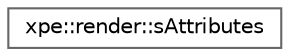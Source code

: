 digraph "Graphical Class Hierarchy"
{
 // LATEX_PDF_SIZE
  bgcolor="transparent";
  edge [fontname=Helvetica,fontsize=10,labelfontname=Helvetica,labelfontsize=10];
  node [fontname=Helvetica,fontsize=10,shape=box,height=0.2,width=0.4];
  rankdir="LR";
  Node0 [id="Node000000",label="xpe::render::sAttributes",height=0.2,width=0.4,color="grey40", fillcolor="white", style="filled",URL="$structxpe_1_1render_1_1s_attributes.html",tooltip=" "];
}
